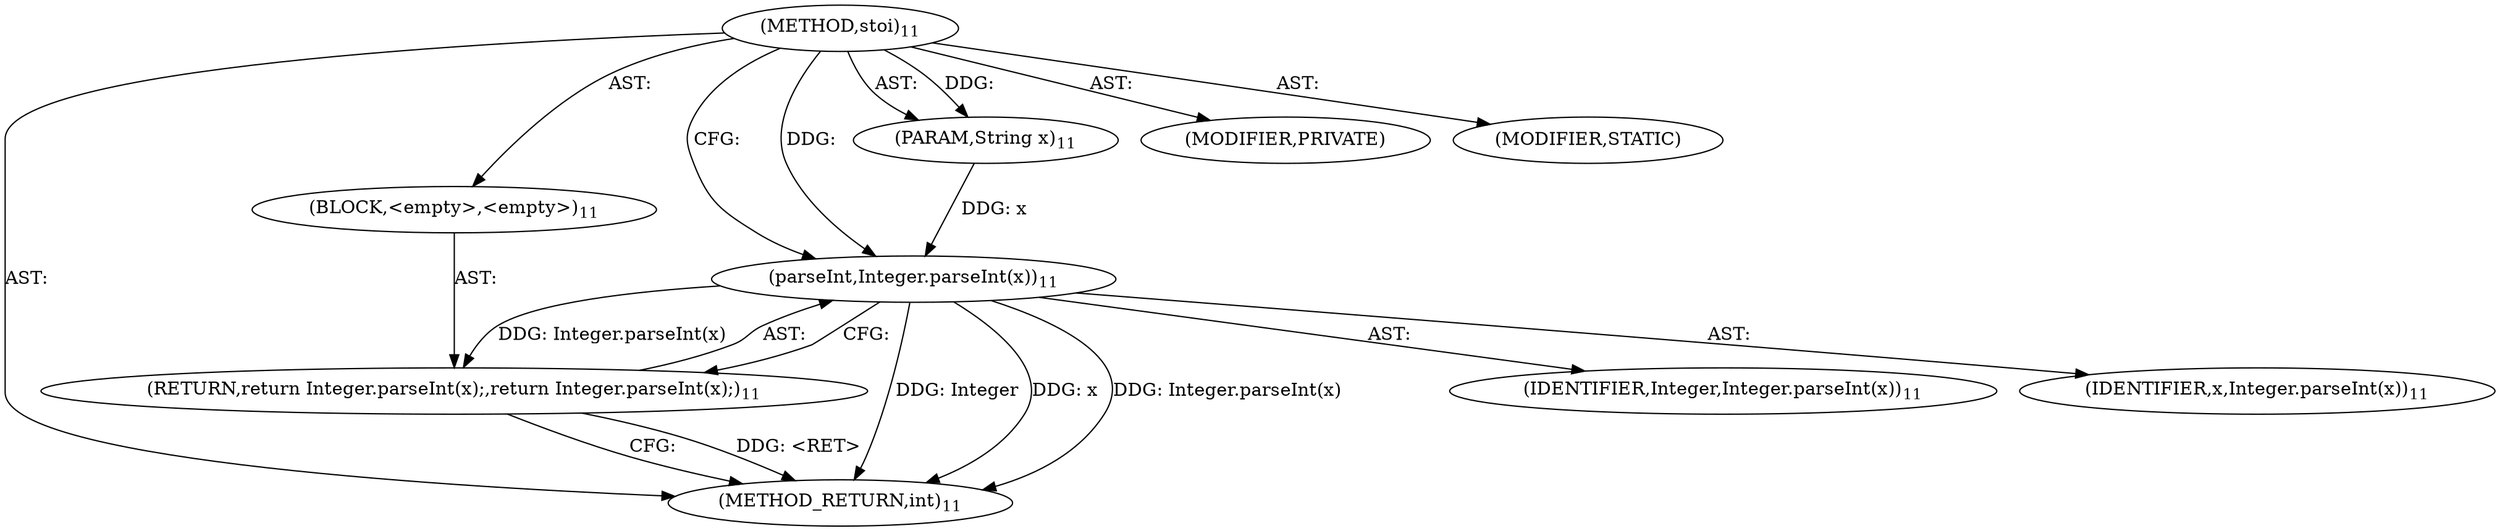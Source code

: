 digraph "stoi" {  
"32" [label = <(METHOD,stoi)<SUB>11</SUB>> ]
"33" [label = <(PARAM,String x)<SUB>11</SUB>> ]
"34" [label = <(BLOCK,&lt;empty&gt;,&lt;empty&gt;)<SUB>11</SUB>> ]
"35" [label = <(RETURN,return Integer.parseInt(x);,return Integer.parseInt(x);)<SUB>11</SUB>> ]
"36" [label = <(parseInt,Integer.parseInt(x))<SUB>11</SUB>> ]
"37" [label = <(IDENTIFIER,Integer,Integer.parseInt(x))<SUB>11</SUB>> ]
"38" [label = <(IDENTIFIER,x,Integer.parseInt(x))<SUB>11</SUB>> ]
"39" [label = <(MODIFIER,PRIVATE)> ]
"40" [label = <(MODIFIER,STATIC)> ]
"41" [label = <(METHOD_RETURN,int)<SUB>11</SUB>> ]
  "32" -> "33"  [ label = "AST: "] 
  "32" -> "34"  [ label = "AST: "] 
  "32" -> "39"  [ label = "AST: "] 
  "32" -> "40"  [ label = "AST: "] 
  "32" -> "41"  [ label = "AST: "] 
  "34" -> "35"  [ label = "AST: "] 
  "35" -> "36"  [ label = "AST: "] 
  "36" -> "37"  [ label = "AST: "] 
  "36" -> "38"  [ label = "AST: "] 
  "35" -> "41"  [ label = "CFG: "] 
  "36" -> "35"  [ label = "CFG: "] 
  "32" -> "36"  [ label = "CFG: "] 
  "35" -> "41"  [ label = "DDG: &lt;RET&gt;"] 
  "36" -> "41"  [ label = "DDG: Integer"] 
  "36" -> "41"  [ label = "DDG: x"] 
  "36" -> "41"  [ label = "DDG: Integer.parseInt(x)"] 
  "32" -> "33"  [ label = "DDG: "] 
  "36" -> "35"  [ label = "DDG: Integer.parseInt(x)"] 
  "32" -> "36"  [ label = "DDG: "] 
  "33" -> "36"  [ label = "DDG: x"] 
}

